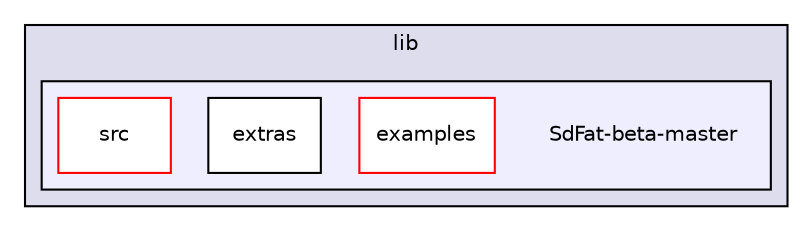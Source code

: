 digraph "C:/Users/Shadow/Documents/GitHub/ERISCore/lib/SdFat-beta-master" {
  compound=true
  node [ fontsize="10", fontname="Helvetica"];
  edge [ labelfontsize="10", labelfontname="Helvetica"];
  subgraph clusterdir_a1057353f0d746f72dccba68772260b8 {
    graph [ bgcolor="#ddddee", pencolor="black", label="lib" fontname="Helvetica", fontsize="10", URL="dir_a1057353f0d746f72dccba68772260b8.html"]
  subgraph clusterdir_e0ef193a8bd344728df71d973a5e04e1 {
    graph [ bgcolor="#eeeeff", pencolor="black", label="" URL="dir_e0ef193a8bd344728df71d973a5e04e1.html"];
    dir_e0ef193a8bd344728df71d973a5e04e1 [shape=plaintext label="SdFat-beta-master"];
    dir_c1df805140aa5ef4a55ecb258c5ea965 [shape=box label="examples" color="red" fillcolor="white" style="filled" URL="dir_c1df805140aa5ef4a55ecb258c5ea965.html"];
    dir_6c6843f1295a1e48bed3b95979947910 [shape=box label="extras" color="black" fillcolor="white" style="filled" URL="dir_6c6843f1295a1e48bed3b95979947910.html"];
    dir_ea07528d4a32d2d88075cc43f02c8397 [shape=box label="src" color="red" fillcolor="white" style="filled" URL="dir_ea07528d4a32d2d88075cc43f02c8397.html"];
  }
  }
}
